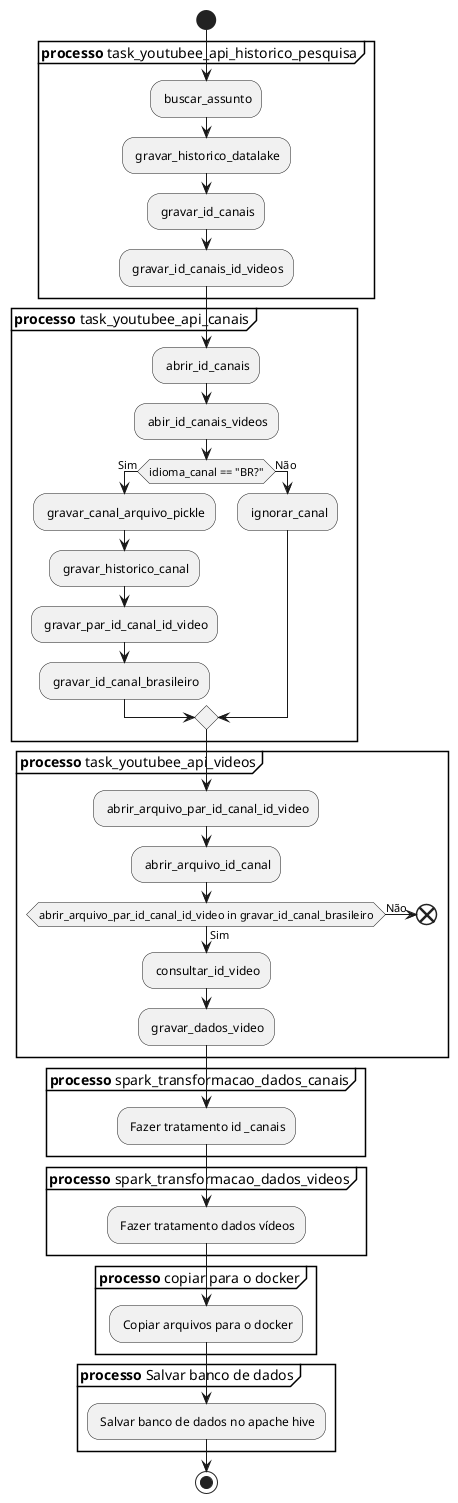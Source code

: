 @startuml

start
    partition "**processo** task_youtubee_api_historico_pesquisa" {
        : buscar_assunto;
        : gravar_historico_datalake;
        : gravar_id_canais;
        : gravar_id_canais_id_videos;
    }

    partition "**processo** task_youtubee_api_canais" {
        : abrir_id_canais;
        : abir_id_canais_videos;
        if (idioma_canal == "BR?") then (Sim)
            : gravar_canal_arquivo_pickle;
            : gravar_historico_canal;
            : gravar_par_id_canal_id_video;
            : gravar_id_canal_brasileiro;
        else (Não)
            : ignorar_canal;
        endif;
        
    }
    partition "**processo** task_youtubee_api_videos" {
        : abrir_arquivo_par_id_canal_id_video;
        : abrir_arquivo_id_canal;
        if (abrir_arquivo_par_id_canal_id_video in gravar_id_canal_brasileiro) then (Sim)
            : consultar_id_video;
            : gravar_dados_video;
        else (Não);
            end;
        endif; 
    }
    partition "**processo** spark_transformacao_dados_canais" {
        : Fazer tratamento id _canais;
    }

    partition "**processo** spark_transformacao_dados_videos" {
        : Fazer tratamento dados vídeos;
    }

    partition "**processo** copiar para o docker" {
        : Copiar arquivos para o docker;
    }

    partition "**processo** Salvar banco de dados" {
        : Salvar banco de dados no apache hive;
    }


stop
@enduml